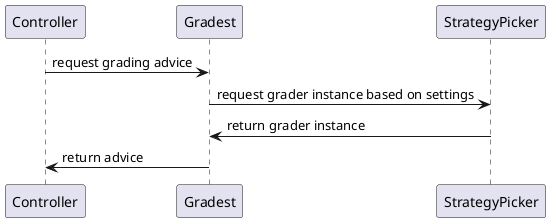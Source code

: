 @startuml
Controller->Gradest : request grading advice
Gradest->StrategyPicker : request grader instance based on settings
StrategyPicker->Gradest : return grader instance
Gradest->Controller : return advice
@enduml